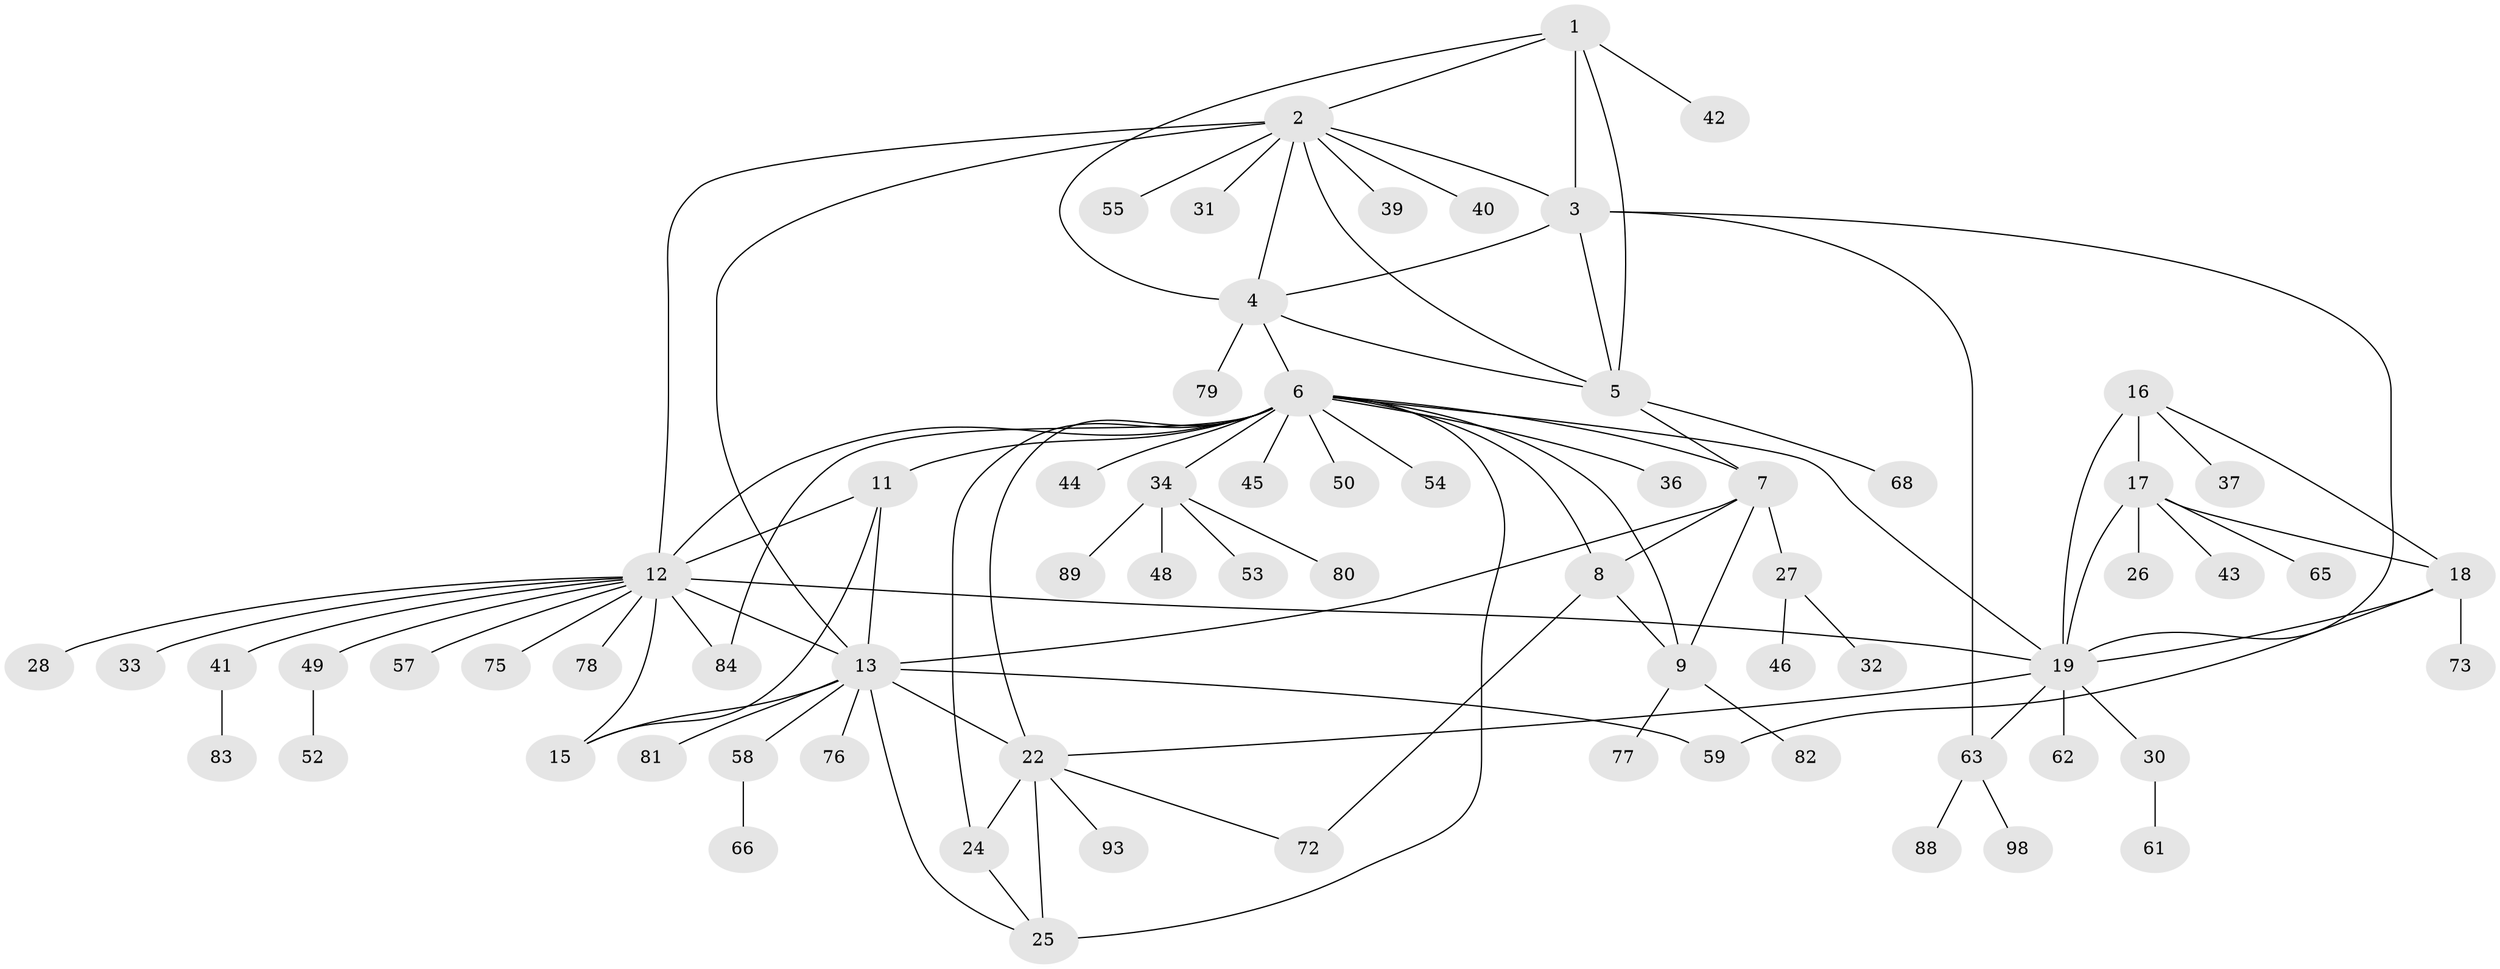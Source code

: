 // original degree distribution, {5: 0.04950495049504951, 9: 0.019801980198019802, 6: 0.06930693069306931, 10: 0.019801980198019802, 8: 0.019801980198019802, 7: 0.0297029702970297, 15: 0.009900990099009901, 4: 0.039603960396039604, 11: 0.019801980198019802, 1: 0.5346534653465347, 3: 0.009900990099009901, 2: 0.1782178217821782}
// Generated by graph-tools (version 1.1) at 2025/19/03/04/25 18:19:49]
// undirected, 70 vertices, 101 edges
graph export_dot {
graph [start="1"]
  node [color=gray90,style=filled];
  1;
  2 [super="+35"];
  3;
  4;
  5;
  6 [super="+70+21"];
  7 [super="+10+60+96"];
  8;
  9;
  11 [super="+85+69"];
  12;
  13 [super="+14"];
  15;
  16 [super="+71"];
  17;
  18;
  19 [super="+56+51+20"];
  22 [super="+29"];
  24;
  25;
  26;
  27;
  28;
  30;
  31 [super="+38"];
  32;
  33;
  34;
  36;
  37;
  39;
  40;
  41;
  42;
  43;
  44;
  45;
  46;
  48;
  49;
  50;
  52;
  53 [super="+87"];
  54;
  55;
  57;
  58;
  59;
  61;
  62;
  63;
  65 [super="+97"];
  66;
  68;
  72;
  73;
  75;
  76;
  77;
  78;
  79;
  80;
  81;
  82;
  83;
  84 [super="+91"];
  88;
  89;
  93;
  98;
  1 -- 2;
  1 -- 3;
  1 -- 4;
  1 -- 5;
  1 -- 42;
  2 -- 3;
  2 -- 4;
  2 -- 5;
  2 -- 31;
  2 -- 40;
  2 -- 55;
  2 -- 13;
  2 -- 12;
  2 -- 39;
  3 -- 4;
  3 -- 5;
  3 -- 19;
  3 -- 63;
  4 -- 5;
  4 -- 79;
  4 -- 6;
  5 -- 68;
  5 -- 7;
  6 -- 7 [weight=2];
  6 -- 8;
  6 -- 9;
  6 -- 45;
  6 -- 50;
  6 -- 84;
  6 -- 12;
  6 -- 34;
  6 -- 36;
  6 -- 11;
  6 -- 44;
  6 -- 22 [weight=2];
  6 -- 54;
  6 -- 24 [weight=2];
  6 -- 25 [weight=2];
  6 -- 19;
  7 -- 8 [weight=2];
  7 -- 9 [weight=2];
  7 -- 13;
  7 -- 27;
  8 -- 9;
  8 -- 72;
  9 -- 77;
  9 -- 82;
  11 -- 12;
  11 -- 13 [weight=2];
  11 -- 15;
  12 -- 13 [weight=2];
  12 -- 15;
  12 -- 28;
  12 -- 33;
  12 -- 41;
  12 -- 49;
  12 -- 57;
  12 -- 75;
  12 -- 78;
  12 -- 84;
  12 -- 19;
  13 -- 15 [weight=2];
  13 -- 76;
  13 -- 81;
  13 -- 22;
  13 -- 25;
  13 -- 58;
  13 -- 59;
  16 -- 17;
  16 -- 18;
  16 -- 19 [weight=2];
  16 -- 37;
  17 -- 18;
  17 -- 19 [weight=2];
  17 -- 26;
  17 -- 43;
  17 -- 65;
  18 -- 19 [weight=2];
  18 -- 59;
  18 -- 73;
  19 -- 30;
  19 -- 22;
  19 -- 62;
  19 -- 63;
  22 -- 24;
  22 -- 25;
  22 -- 72;
  22 -- 93;
  24 -- 25;
  27 -- 32;
  27 -- 46;
  30 -- 61;
  34 -- 48;
  34 -- 53;
  34 -- 80;
  34 -- 89;
  41 -- 83;
  49 -- 52;
  58 -- 66;
  63 -- 88;
  63 -- 98;
}
